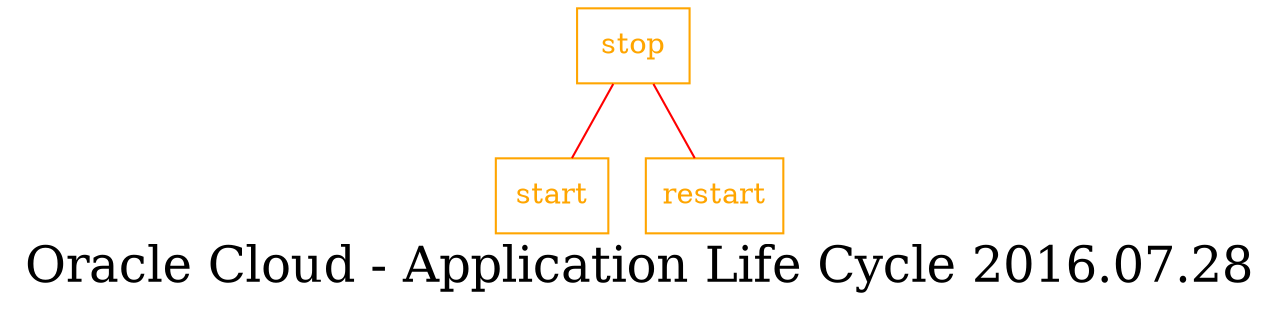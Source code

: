digraph LexiconGraph {
graph[label="Oracle Cloud - Application Life Cycle 2016.07.28", fontsize=24]
splines=true
"start" [color=orange, fontcolor=orange, shape=box]
"stop" -> "start" [color=red, fontcolor=red, arrowhead=none, arrowtail=none]
"stop" [color=orange, fontcolor=orange, shape=box]
"restart" [color=orange, fontcolor=orange, shape=box]
"stop" -> "restart" [color=red, fontcolor=red, arrowhead=none, arrowtail=none]
}
